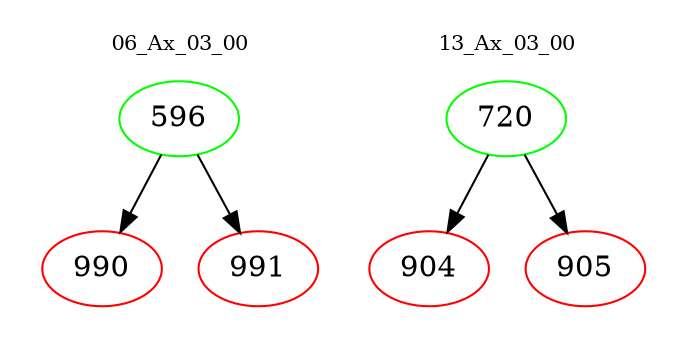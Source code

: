 digraph{
subgraph cluster_0 {
color = white
label = "06_Ax_03_00";
fontsize=10;
T0_596 [label="596", color="green"]
T0_596 -> T0_990 [color="black"]
T0_990 [label="990", color="red"]
T0_596 -> T0_991 [color="black"]
T0_991 [label="991", color="red"]
}
subgraph cluster_1 {
color = white
label = "13_Ax_03_00";
fontsize=10;
T1_720 [label="720", color="green"]
T1_720 -> T1_904 [color="black"]
T1_904 [label="904", color="red"]
T1_720 -> T1_905 [color="black"]
T1_905 [label="905", color="red"]
}
}
